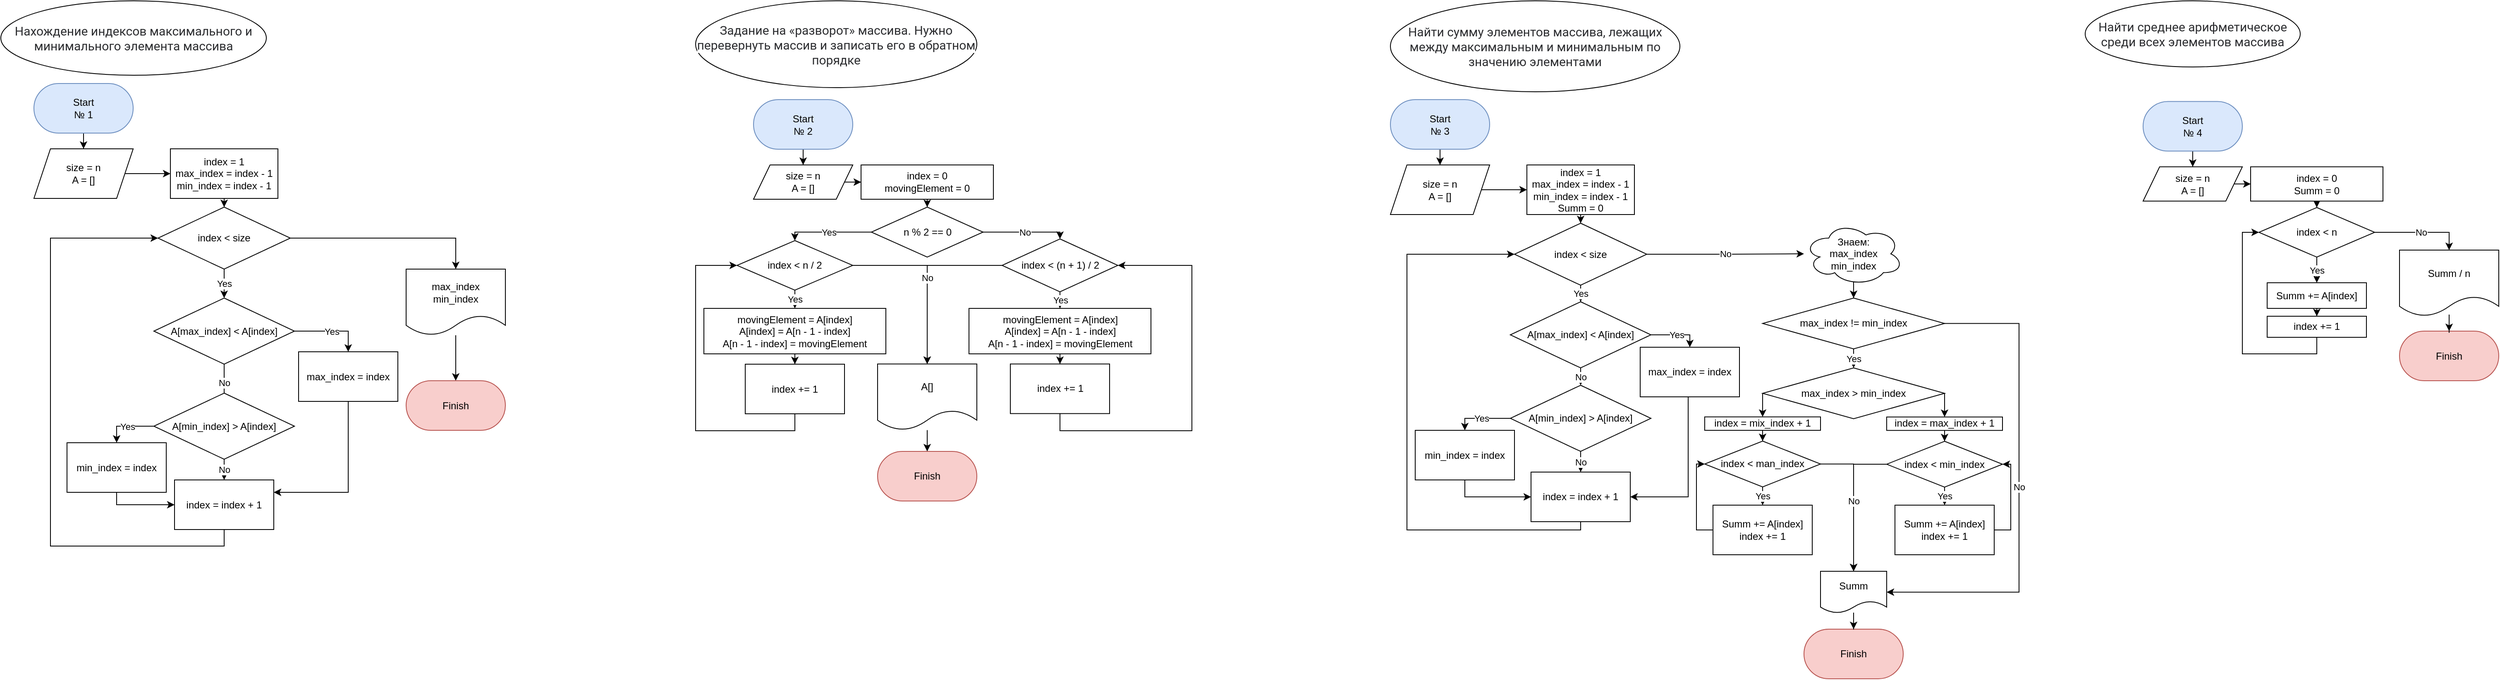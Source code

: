 <mxfile version="18.2.1" type="device"><diagram id="5S2h_KcD-fKY5Ur_YlPC" name="Page-1"><mxGraphModel dx="-376" dy="539" grid="1" gridSize="10" guides="1" tooltips="1" connect="1" arrows="1" fold="1" page="1" pageScale="1" pageWidth="827" pageHeight="1169" math="0" shadow="0"><root><mxCell id="0"/><mxCell id="1" parent="0"/><mxCell id="ZcRyYF71rrH_w9KCkCwg-43" value="&lt;span style=&quot;background-color: rgb(255, 255, 255); color: rgb(44, 45, 48); font-family: Roboto, &amp;quot;San Francisco&amp;quot;, &amp;quot;Helvetica Neue&amp;quot;, Helvetica, Arial; font-size: 15px; text-align: start;&quot;&gt;Нахождение индексов максимального и минимального элемента массива&lt;/span&gt;" style="ellipse;whiteSpace=wrap;html=1;" parent="1" vertex="1"><mxGeometry x="1680" y="40" width="321" height="90" as="geometry"/></mxCell><mxCell id="ZcRyYF71rrH_w9KCkCwg-98" value="" style="edgeStyle=orthogonalEdgeStyle;rounded=0;orthogonalLoop=1;jettySize=auto;html=1;" parent="1" source="ZcRyYF71rrH_w9KCkCwg-99" target="ZcRyYF71rrH_w9KCkCwg-101" edge="1"><mxGeometry relative="1" as="geometry"/></mxCell><mxCell id="ZcRyYF71rrH_w9KCkCwg-99" value="Start&lt;br&gt;№ 1" style="rounded=1;whiteSpace=wrap;html=1;arcSize=50;fillColor=#dae8fc;strokeColor=#6c8ebf;" parent="1" vertex="1"><mxGeometry x="1720" y="140" width="120" height="60" as="geometry"/></mxCell><mxCell id="ZcRyYF71rrH_w9KCkCwg-100" value="" style="edgeStyle=orthogonalEdgeStyle;rounded=0;orthogonalLoop=1;jettySize=auto;html=1;" parent="1" source="ZcRyYF71rrH_w9KCkCwg-101" target="ZcRyYF71rrH_w9KCkCwg-103" edge="1"><mxGeometry relative="1" as="geometry"/></mxCell><mxCell id="ZcRyYF71rrH_w9KCkCwg-101" value="size = n&lt;br&gt;A = []" style="shape=parallelogram;perimeter=parallelogramPerimeter;whiteSpace=wrap;html=1;fixedSize=1;" parent="1" vertex="1"><mxGeometry x="1720" y="219" width="120" height="60" as="geometry"/></mxCell><mxCell id="ZcRyYF71rrH_w9KCkCwg-127" style="edgeStyle=orthogonalEdgeStyle;rounded=0;orthogonalLoop=1;jettySize=auto;html=1;entryX=0.5;entryY=0;entryDx=0;entryDy=0;" parent="1" source="ZcRyYF71rrH_w9KCkCwg-103" target="ZcRyYF71rrH_w9KCkCwg-125" edge="1"><mxGeometry relative="1" as="geometry"/></mxCell><mxCell id="ZcRyYF71rrH_w9KCkCwg-103" value="index = 1&lt;br&gt;max_index = index - 1&lt;br&gt;min_index = index - 1" style="rounded=0;whiteSpace=wrap;html=1;" parent="1" vertex="1"><mxGeometry x="1885" y="219" width="130" height="60" as="geometry"/></mxCell><mxCell id="ZcRyYF71rrH_w9KCkCwg-132" value="Yes" style="edgeStyle=orthogonalEdgeStyle;rounded=0;orthogonalLoop=1;jettySize=auto;html=1;entryX=0.5;entryY=0;entryDx=0;entryDy=0;" parent="1" source="ZcRyYF71rrH_w9KCkCwg-125" target="ZcRyYF71rrH_w9KCkCwg-131" edge="1"><mxGeometry relative="1" as="geometry"/></mxCell><mxCell id="ZcRyYF71rrH_w9KCkCwg-159" style="edgeStyle=orthogonalEdgeStyle;rounded=0;orthogonalLoop=1;jettySize=auto;html=1;entryX=0.5;entryY=0;entryDx=0;entryDy=0;" parent="1" source="ZcRyYF71rrH_w9KCkCwg-125" target="ZcRyYF71rrH_w9KCkCwg-152" edge="1"><mxGeometry relative="1" as="geometry"/></mxCell><mxCell id="ZcRyYF71rrH_w9KCkCwg-125" value="index &amp;lt; size" style="rhombus;whiteSpace=wrap;html=1;" parent="1" vertex="1"><mxGeometry x="1870" y="289.5" width="160" height="75" as="geometry"/></mxCell><mxCell id="ZcRyYF71rrH_w9KCkCwg-134" value="No" style="edgeStyle=orthogonalEdgeStyle;rounded=0;orthogonalLoop=1;jettySize=auto;html=1;entryX=0.5;entryY=0;entryDx=0;entryDy=0;" parent="1" source="ZcRyYF71rrH_w9KCkCwg-131" target="ZcRyYF71rrH_w9KCkCwg-133" edge="1"><mxGeometry relative="1" as="geometry"><Array as="points"><mxPoint x="1950" y="519.5"/><mxPoint x="1950" y="519.5"/></Array></mxGeometry></mxCell><mxCell id="ZcRyYF71rrH_w9KCkCwg-136" value="Yes" style="edgeStyle=orthogonalEdgeStyle;rounded=0;orthogonalLoop=1;jettySize=auto;html=1;entryX=0.5;entryY=0;entryDx=0;entryDy=0;" parent="1" source="ZcRyYF71rrH_w9KCkCwg-131" target="ZcRyYF71rrH_w9KCkCwg-135" edge="1"><mxGeometry relative="1" as="geometry"/></mxCell><mxCell id="ZcRyYF71rrH_w9KCkCwg-131" value="A[max_index] &amp;lt; A[index]" style="rhombus;whiteSpace=wrap;html=1;" parent="1" vertex="1"><mxGeometry x="1865" y="399.5" width="170" height="80" as="geometry"/></mxCell><mxCell id="ZcRyYF71rrH_w9KCkCwg-142" value="Yes" style="edgeStyle=orthogonalEdgeStyle;rounded=0;orthogonalLoop=1;jettySize=auto;html=1;entryX=0.5;entryY=0;entryDx=0;entryDy=0;" parent="1" source="ZcRyYF71rrH_w9KCkCwg-133" target="ZcRyYF71rrH_w9KCkCwg-140" edge="1"><mxGeometry relative="1" as="geometry"><Array as="points"><mxPoint x="1820" y="554.5"/></Array></mxGeometry></mxCell><mxCell id="ZcRyYF71rrH_w9KCkCwg-147" value="No" style="edgeStyle=orthogonalEdgeStyle;rounded=0;orthogonalLoop=1;jettySize=auto;html=1;entryX=0.5;entryY=0;entryDx=0;entryDy=0;" parent="1" source="ZcRyYF71rrH_w9KCkCwg-133" target="ZcRyYF71rrH_w9KCkCwg-144" edge="1"><mxGeometry relative="1" as="geometry"/></mxCell><mxCell id="ZcRyYF71rrH_w9KCkCwg-133" value="A[min_index] &amp;gt; A[index]" style="rhombus;whiteSpace=wrap;html=1;" parent="1" vertex="1"><mxGeometry x="1865" y="514.5" width="170" height="80" as="geometry"/></mxCell><mxCell id="ZcRyYF71rrH_w9KCkCwg-157" style="edgeStyle=orthogonalEdgeStyle;rounded=0;orthogonalLoop=1;jettySize=auto;html=1;entryX=1;entryY=0.25;entryDx=0;entryDy=0;" parent="1" source="ZcRyYF71rrH_w9KCkCwg-135" target="ZcRyYF71rrH_w9KCkCwg-144" edge="1"><mxGeometry relative="1" as="geometry"><Array as="points"><mxPoint x="2100" y="634.5"/></Array></mxGeometry></mxCell><mxCell id="ZcRyYF71rrH_w9KCkCwg-135" value="max_index = index" style="rounded=0;whiteSpace=wrap;html=1;" parent="1" vertex="1"><mxGeometry x="2040" y="464.5" width="120" height="60" as="geometry"/></mxCell><mxCell id="ZcRyYF71rrH_w9KCkCwg-149" style="edgeStyle=orthogonalEdgeStyle;rounded=0;orthogonalLoop=1;jettySize=auto;html=1;entryX=0;entryY=0.5;entryDx=0;entryDy=0;exitX=0.5;exitY=1;exitDx=0;exitDy=0;" parent="1" source="ZcRyYF71rrH_w9KCkCwg-140" target="ZcRyYF71rrH_w9KCkCwg-144" edge="1"><mxGeometry relative="1" as="geometry"><Array as="points"><mxPoint x="1820" y="649.5"/></Array></mxGeometry></mxCell><mxCell id="ZcRyYF71rrH_w9KCkCwg-140" value="min_index = index" style="rounded=0;whiteSpace=wrap;html=1;" parent="1" vertex="1"><mxGeometry x="1760" y="574.5" width="120" height="60" as="geometry"/></mxCell><mxCell id="ZcRyYF71rrH_w9KCkCwg-151" style="edgeStyle=orthogonalEdgeStyle;rounded=0;orthogonalLoop=1;jettySize=auto;html=1;entryX=0;entryY=0.5;entryDx=0;entryDy=0;" parent="1" source="ZcRyYF71rrH_w9KCkCwg-144" target="ZcRyYF71rrH_w9KCkCwg-125" edge="1"><mxGeometry relative="1" as="geometry"><Array as="points"><mxPoint x="1950" y="699.5"/><mxPoint x="1740" y="699.5"/><mxPoint x="1740" y="327.5"/></Array></mxGeometry></mxCell><mxCell id="ZcRyYF71rrH_w9KCkCwg-144" value="index = index + 1" style="rounded=0;whiteSpace=wrap;html=1;" parent="1" vertex="1"><mxGeometry x="1890" y="619.5" width="120" height="60" as="geometry"/></mxCell><mxCell id="ZcRyYF71rrH_w9KCkCwg-155" value="" style="edgeStyle=orthogonalEdgeStyle;rounded=0;orthogonalLoop=1;jettySize=auto;html=1;" parent="1" source="ZcRyYF71rrH_w9KCkCwg-152" target="ZcRyYF71rrH_w9KCkCwg-154" edge="1"><mxGeometry relative="1" as="geometry"/></mxCell><mxCell id="ZcRyYF71rrH_w9KCkCwg-152" value="max_index&lt;br&gt;min_index" style="shape=document;whiteSpace=wrap;html=1;boundedLbl=1;" parent="1" vertex="1"><mxGeometry x="2170" y="364.5" width="120" height="80" as="geometry"/></mxCell><mxCell id="ZcRyYF71rrH_w9KCkCwg-154" value="Finish" style="rounded=1;whiteSpace=wrap;html=1;arcSize=50;fillColor=#f8cecc;strokeColor=#b85450;" parent="1" vertex="1"><mxGeometry x="2170" y="499.5" width="120" height="60" as="geometry"/></mxCell><mxCell id="6gFZR75i1MfdknTLa3Xw-1" value="&lt;div style=&quot;&quot;&gt;&lt;span style=&quot;color: rgb(44, 45, 48); font-family: Roboto, &amp;quot;San Francisco&amp;quot;, &amp;quot;Helvetica Neue&amp;quot;, Helvetica, Arial; font-size: 15px; background-color: rgb(255, 255, 255);&quot;&gt;Задание на «разворот» массива. Нужно перевернуть массив и записать его в обратном порядке&lt;/span&gt;&lt;font face=&quot;Roboto, San Francisco, Helvetica Neue, Helvetica, Arial&quot; color=&quot;#2c2d30&quot;&gt;&lt;span style=&quot;font-size: 15px;&quot;&gt;&lt;br&gt;&lt;/span&gt;&lt;/font&gt;&lt;/div&gt;" style="ellipse;whiteSpace=wrap;html=1;align=center;" vertex="1" parent="1"><mxGeometry x="2520" y="40" width="340" height="105" as="geometry"/></mxCell><mxCell id="6gFZR75i1MfdknTLa3Xw-2" value="" style="edgeStyle=orthogonalEdgeStyle;rounded=0;orthogonalLoop=1;jettySize=auto;html=1;" edge="1" parent="1" source="6gFZR75i1MfdknTLa3Xw-3" target="6gFZR75i1MfdknTLa3Xw-5"><mxGeometry relative="1" as="geometry"/></mxCell><mxCell id="6gFZR75i1MfdknTLa3Xw-3" value="Start&lt;br&gt;№ 2" style="rounded=1;whiteSpace=wrap;html=1;arcSize=50;fillColor=#dae8fc;strokeColor=#6c8ebf;" vertex="1" parent="1"><mxGeometry x="2590" y="159.5" width="120" height="60" as="geometry"/></mxCell><mxCell id="6gFZR75i1MfdknTLa3Xw-4" value="" style="edgeStyle=orthogonalEdgeStyle;rounded=0;orthogonalLoop=1;jettySize=auto;html=1;" edge="1" parent="1" source="6gFZR75i1MfdknTLa3Xw-5" target="6gFZR75i1MfdknTLa3Xw-7"><mxGeometry relative="1" as="geometry"/></mxCell><mxCell id="6gFZR75i1MfdknTLa3Xw-5" value="size = n&lt;br&gt;A = []" style="shape=parallelogram;perimeter=parallelogramPerimeter;whiteSpace=wrap;html=1;fixedSize=1;" vertex="1" parent="1"><mxGeometry x="2590" y="238.5" width="120" height="41.5" as="geometry"/></mxCell><mxCell id="6gFZR75i1MfdknTLa3Xw-27" value="" style="edgeStyle=orthogonalEdgeStyle;rounded=0;orthogonalLoop=1;jettySize=auto;html=1;" edge="1" parent="1" source="6gFZR75i1MfdknTLa3Xw-7" target="6gFZR75i1MfdknTLa3Xw-26"><mxGeometry relative="1" as="geometry"/></mxCell><mxCell id="6gFZR75i1MfdknTLa3Xw-7" value="index = 0&lt;br&gt;&lt;span style=&quot;text-align: left;&quot;&gt;movingElement&lt;/span&gt;&amp;nbsp;= 0" style="rounded=0;whiteSpace=wrap;html=1;" vertex="1" parent="1"><mxGeometry x="2720" y="238.5" width="160" height="41.5" as="geometry"/></mxCell><mxCell id="6gFZR75i1MfdknTLa3Xw-25" value="Finish" style="rounded=1;whiteSpace=wrap;html=1;arcSize=50;fillColor=#f8cecc;strokeColor=#b85450;" vertex="1" parent="1"><mxGeometry x="2740" y="585" width="120" height="60" as="geometry"/></mxCell><mxCell id="6gFZR75i1MfdknTLa3Xw-29" value="Yes" style="edgeStyle=orthogonalEdgeStyle;rounded=0;orthogonalLoop=1;jettySize=auto;html=1;entryX=0.5;entryY=0;entryDx=0;entryDy=0;" edge="1" parent="1" source="6gFZR75i1MfdknTLa3Xw-26" target="6gFZR75i1MfdknTLa3Xw-28"><mxGeometry relative="1" as="geometry"><Array as="points"><mxPoint x="2640" y="320"/></Array></mxGeometry></mxCell><mxCell id="6gFZR75i1MfdknTLa3Xw-43" value="No" style="edgeStyle=orthogonalEdgeStyle;rounded=0;orthogonalLoop=1;jettySize=auto;html=1;entryX=0.5;entryY=0;entryDx=0;entryDy=0;" edge="1" parent="1" source="6gFZR75i1MfdknTLa3Xw-26" target="6gFZR75i1MfdknTLa3Xw-37"><mxGeometry relative="1" as="geometry"><Array as="points"><mxPoint x="2960" y="320"/></Array></mxGeometry></mxCell><mxCell id="6gFZR75i1MfdknTLa3Xw-26" value="n % 2 == 0" style="rhombus;whiteSpace=wrap;html=1;" vertex="1" parent="1"><mxGeometry x="2732.5" y="289.5" width="135" height="60.5" as="geometry"/></mxCell><mxCell id="6gFZR75i1MfdknTLa3Xw-32" value="Yes" style="edgeStyle=orthogonalEdgeStyle;rounded=0;orthogonalLoop=1;jettySize=auto;html=1;" edge="1" parent="1" source="6gFZR75i1MfdknTLa3Xw-28" target="6gFZR75i1MfdknTLa3Xw-30"><mxGeometry relative="1" as="geometry"/></mxCell><mxCell id="6gFZR75i1MfdknTLa3Xw-47" value="No" style="edgeStyle=orthogonalEdgeStyle;rounded=0;orthogonalLoop=1;jettySize=auto;html=1;entryX=0.5;entryY=0;entryDx=0;entryDy=0;" edge="1" parent="1" source="6gFZR75i1MfdknTLa3Xw-28" target="6gFZR75i1MfdknTLa3Xw-46"><mxGeometry relative="1" as="geometry"/></mxCell><mxCell id="6gFZR75i1MfdknTLa3Xw-28" value="index &amp;lt; n / 2" style="rhombus;whiteSpace=wrap;html=1;" vertex="1" parent="1"><mxGeometry x="2570" y="330" width="140" height="60" as="geometry"/></mxCell><mxCell id="6gFZR75i1MfdknTLa3Xw-34" value="" style="edgeStyle=orthogonalEdgeStyle;rounded=0;orthogonalLoop=1;jettySize=auto;html=1;" edge="1" parent="1" source="6gFZR75i1MfdknTLa3Xw-30" target="6gFZR75i1MfdknTLa3Xw-33"><mxGeometry relative="1" as="geometry"/></mxCell><mxCell id="6gFZR75i1MfdknTLa3Xw-30" value="&lt;span style=&quot;text-align: left;&quot;&gt;movingElement&amp;nbsp;&lt;/span&gt;= A[index]&lt;br&gt;A[index] = A[n - 1 - index]&lt;br&gt;A[n - 1 - index] =&amp;nbsp;&lt;span style=&quot;text-align: left;&quot;&gt;movingElement&lt;/span&gt;" style="rounded=0;whiteSpace=wrap;html=1;" vertex="1" parent="1"><mxGeometry x="2530" y="412" width="220" height="55" as="geometry"/></mxCell><mxCell id="6gFZR75i1MfdknTLa3Xw-35" style="edgeStyle=orthogonalEdgeStyle;rounded=0;orthogonalLoop=1;jettySize=auto;html=1;entryX=0;entryY=0.5;entryDx=0;entryDy=0;" edge="1" parent="1" source="6gFZR75i1MfdknTLa3Xw-33" target="6gFZR75i1MfdknTLa3Xw-28"><mxGeometry relative="1" as="geometry"><Array as="points"><mxPoint x="2640" y="560"/><mxPoint x="2520" y="560"/><mxPoint x="2520" y="360"/></Array></mxGeometry></mxCell><mxCell id="6gFZR75i1MfdknTLa3Xw-33" value="index += 1" style="rounded=0;whiteSpace=wrap;html=1;" vertex="1" parent="1"><mxGeometry x="2580" y="479.5" width="120" height="60" as="geometry"/></mxCell><mxCell id="6gFZR75i1MfdknTLa3Xw-48" value="No" style="edgeStyle=orthogonalEdgeStyle;rounded=0;orthogonalLoop=1;jettySize=auto;html=1;entryX=0.5;entryY=0;entryDx=0;entryDy=0;" edge="1" parent="1" source="6gFZR75i1MfdknTLa3Xw-37" target="6gFZR75i1MfdknTLa3Xw-46"><mxGeometry relative="1" as="geometry"/></mxCell><mxCell id="6gFZR75i1MfdknTLa3Xw-50" value="Yes" style="edgeStyle=orthogonalEdgeStyle;rounded=0;orthogonalLoop=1;jettySize=auto;html=1;" edge="1" parent="1" source="6gFZR75i1MfdknTLa3Xw-37" target="6gFZR75i1MfdknTLa3Xw-39"><mxGeometry relative="1" as="geometry"/></mxCell><mxCell id="6gFZR75i1MfdknTLa3Xw-37" value="index &amp;lt; (n + 1) / 2" style="rhombus;whiteSpace=wrap;html=1;" vertex="1" parent="1"><mxGeometry x="2890.5" y="328" width="140" height="64" as="geometry"/></mxCell><mxCell id="6gFZR75i1MfdknTLa3Xw-38" value="" style="edgeStyle=orthogonalEdgeStyle;rounded=0;orthogonalLoop=1;jettySize=auto;html=1;" edge="1" parent="1" source="6gFZR75i1MfdknTLa3Xw-39" target="6gFZR75i1MfdknTLa3Xw-41"><mxGeometry relative="1" as="geometry"/></mxCell><mxCell id="6gFZR75i1MfdknTLa3Xw-39" value="&lt;span style=&quot;text-align: left;&quot;&gt;movingElement&lt;/span&gt;&amp;nbsp;= A[index]&lt;br&gt;A[index] = A[n - 1 - index]&lt;br&gt;A[n - 1 - index] =&amp;nbsp;&lt;span style=&quot;text-align: left;&quot;&gt;movingElement&lt;/span&gt;" style="rounded=0;whiteSpace=wrap;html=1;" vertex="1" parent="1"><mxGeometry x="2850.5" y="412" width="220" height="55" as="geometry"/></mxCell><mxCell id="6gFZR75i1MfdknTLa3Xw-51" style="edgeStyle=orthogonalEdgeStyle;rounded=0;orthogonalLoop=1;jettySize=auto;html=1;entryX=1;entryY=0.5;entryDx=0;entryDy=0;" edge="1" parent="1" source="6gFZR75i1MfdknTLa3Xw-41" target="6gFZR75i1MfdknTLa3Xw-37"><mxGeometry relative="1" as="geometry"><Array as="points"><mxPoint x="2961" y="560"/><mxPoint x="3120" y="560"/><mxPoint x="3120" y="360"/></Array></mxGeometry></mxCell><mxCell id="6gFZR75i1MfdknTLa3Xw-41" value="index += 1" style="rounded=0;whiteSpace=wrap;html=1;" vertex="1" parent="1"><mxGeometry x="2900.5" y="479.25" width="120" height="60" as="geometry"/></mxCell><mxCell id="6gFZR75i1MfdknTLa3Xw-54" value="" style="edgeStyle=orthogonalEdgeStyle;rounded=0;orthogonalLoop=1;jettySize=auto;html=1;" edge="1" parent="1" source="6gFZR75i1MfdknTLa3Xw-46" target="6gFZR75i1MfdknTLa3Xw-25"><mxGeometry relative="1" as="geometry"/></mxCell><mxCell id="6gFZR75i1MfdknTLa3Xw-46" value="A[]" style="shape=document;whiteSpace=wrap;html=1;boundedLbl=1;" vertex="1" parent="1"><mxGeometry x="2740" y="479.25" width="120" height="80" as="geometry"/></mxCell><mxCell id="6gFZR75i1MfdknTLa3Xw-56" value="&lt;div style=&quot;&quot;&gt;&lt;span style=&quot;color: rgb(44, 45, 48); font-family: Roboto, &amp;quot;San Francisco&amp;quot;, &amp;quot;Helvetica Neue&amp;quot;, Helvetica, Arial; font-size: 15px; text-align: left; background-color: rgb(255, 255, 255);&quot;&gt;Найти сумму элементов массива, лежащих между максимальным и минимальным по значению элементами&lt;/span&gt;&lt;font face=&quot;Roboto, San Francisco, Helvetica Neue, Helvetica, Arial&quot; color=&quot;#2c2d30&quot;&gt;&lt;span style=&quot;font-size: 15px;&quot;&gt;&lt;br&gt;&lt;/span&gt;&lt;/font&gt;&lt;/div&gt;" style="ellipse;whiteSpace=wrap;html=1;align=center;" vertex="1" parent="1"><mxGeometry x="3360" y="40" width="350" height="110" as="geometry"/></mxCell><mxCell id="6gFZR75i1MfdknTLa3Xw-57" value="" style="edgeStyle=orthogonalEdgeStyle;rounded=0;orthogonalLoop=1;jettySize=auto;html=1;" edge="1" parent="1" source="6gFZR75i1MfdknTLa3Xw-58" target="6gFZR75i1MfdknTLa3Xw-60"><mxGeometry relative="1" as="geometry"/></mxCell><mxCell id="6gFZR75i1MfdknTLa3Xw-58" value="Start&lt;br&gt;№ 3" style="rounded=1;whiteSpace=wrap;html=1;arcSize=50;fillColor=#dae8fc;strokeColor=#6c8ebf;" vertex="1" parent="1"><mxGeometry x="3360" y="159.5" width="120" height="60" as="geometry"/></mxCell><mxCell id="6gFZR75i1MfdknTLa3Xw-59" value="" style="edgeStyle=orthogonalEdgeStyle;rounded=0;orthogonalLoop=1;jettySize=auto;html=1;" edge="1" parent="1" source="6gFZR75i1MfdknTLa3Xw-60" target="6gFZR75i1MfdknTLa3Xw-62"><mxGeometry relative="1" as="geometry"/></mxCell><mxCell id="6gFZR75i1MfdknTLa3Xw-60" value="size = n&lt;br&gt;A = []" style="shape=parallelogram;perimeter=parallelogramPerimeter;whiteSpace=wrap;html=1;fixedSize=1;" vertex="1" parent="1"><mxGeometry x="3360" y="238.5" width="120" height="60" as="geometry"/></mxCell><mxCell id="6gFZR75i1MfdknTLa3Xw-61" style="edgeStyle=orthogonalEdgeStyle;rounded=0;orthogonalLoop=1;jettySize=auto;html=1;entryX=0.5;entryY=0;entryDx=0;entryDy=0;" edge="1" parent="1" source="6gFZR75i1MfdknTLa3Xw-62" target="6gFZR75i1MfdknTLa3Xw-65"><mxGeometry relative="1" as="geometry"/></mxCell><mxCell id="6gFZR75i1MfdknTLa3Xw-62" value="index = 1&lt;br&gt;max_index = index - 1&lt;br&gt;min_index = index - 1&lt;br&gt;Summ = 0" style="rounded=0;whiteSpace=wrap;html=1;" vertex="1" parent="1"><mxGeometry x="3525" y="238.5" width="130" height="60" as="geometry"/></mxCell><mxCell id="6gFZR75i1MfdknTLa3Xw-63" value="Yes" style="edgeStyle=orthogonalEdgeStyle;rounded=0;orthogonalLoop=1;jettySize=auto;html=1;entryX=0.5;entryY=0;entryDx=0;entryDy=0;" edge="1" parent="1" source="6gFZR75i1MfdknTLa3Xw-65" target="6gFZR75i1MfdknTLa3Xw-68"><mxGeometry relative="1" as="geometry"/></mxCell><mxCell id="6gFZR75i1MfdknTLa3Xw-100" value="No" style="edgeStyle=orthogonalEdgeStyle;rounded=0;orthogonalLoop=1;jettySize=auto;html=1;" edge="1" parent="1" source="6gFZR75i1MfdknTLa3Xw-65" target="6gFZR75i1MfdknTLa3Xw-85"><mxGeometry relative="1" as="geometry"/></mxCell><mxCell id="6gFZR75i1MfdknTLa3Xw-65" value="index &amp;lt; size" style="rhombus;whiteSpace=wrap;html=1;" vertex="1" parent="1"><mxGeometry x="3510" y="309" width="160" height="75" as="geometry"/></mxCell><mxCell id="6gFZR75i1MfdknTLa3Xw-67" value="Yes" style="edgeStyle=orthogonalEdgeStyle;rounded=0;orthogonalLoop=1;jettySize=auto;html=1;entryX=0.5;entryY=0;entryDx=0;entryDy=0;" edge="1" parent="1" source="6gFZR75i1MfdknTLa3Xw-68" target="6gFZR75i1MfdknTLa3Xw-73"><mxGeometry relative="1" as="geometry"><Array as="points"><mxPoint x="3722" y="444"/></Array></mxGeometry></mxCell><mxCell id="6gFZR75i1MfdknTLa3Xw-81" value="No" style="edgeStyle=orthogonalEdgeStyle;rounded=0;orthogonalLoop=1;jettySize=auto;html=1;" edge="1" parent="1" source="6gFZR75i1MfdknTLa3Xw-68" target="6gFZR75i1MfdknTLa3Xw-71"><mxGeometry relative="1" as="geometry"/></mxCell><mxCell id="6gFZR75i1MfdknTLa3Xw-68" value="A[max_index] &amp;lt; A[index]" style="rhombus;whiteSpace=wrap;html=1;" vertex="1" parent="1"><mxGeometry x="3505" y="404" width="170" height="80" as="geometry"/></mxCell><mxCell id="6gFZR75i1MfdknTLa3Xw-70" value="No" style="edgeStyle=orthogonalEdgeStyle;rounded=0;orthogonalLoop=1;jettySize=auto;html=1;entryX=0.5;entryY=0;entryDx=0;entryDy=0;" edge="1" parent="1" source="6gFZR75i1MfdknTLa3Xw-71" target="6gFZR75i1MfdknTLa3Xw-77"><mxGeometry relative="1" as="geometry"/></mxCell><mxCell id="6gFZR75i1MfdknTLa3Xw-82" value="Yes" style="edgeStyle=orthogonalEdgeStyle;rounded=0;orthogonalLoop=1;jettySize=auto;html=1;entryX=0.5;entryY=0;entryDx=0;entryDy=0;" edge="1" parent="1" source="6gFZR75i1MfdknTLa3Xw-71" target="6gFZR75i1MfdknTLa3Xw-75"><mxGeometry relative="1" as="geometry"><Array as="points"><mxPoint x="3450" y="545"/></Array></mxGeometry></mxCell><mxCell id="6gFZR75i1MfdknTLa3Xw-71" value="A[min_index] &amp;gt; A[index]" style="rhombus;whiteSpace=wrap;html=1;" vertex="1" parent="1"><mxGeometry x="3505" y="505" width="170" height="80" as="geometry"/></mxCell><mxCell id="6gFZR75i1MfdknTLa3Xw-83" style="edgeStyle=orthogonalEdgeStyle;rounded=0;orthogonalLoop=1;jettySize=auto;html=1;entryX=1;entryY=0.5;entryDx=0;entryDy=0;" edge="1" parent="1" source="6gFZR75i1MfdknTLa3Xw-73" target="6gFZR75i1MfdknTLa3Xw-77"><mxGeometry relative="1" as="geometry"><Array as="points"><mxPoint x="3720" y="640"/></Array></mxGeometry></mxCell><mxCell id="6gFZR75i1MfdknTLa3Xw-73" value="max_index = index" style="rounded=0;whiteSpace=wrap;html=1;" vertex="1" parent="1"><mxGeometry x="3662" y="459" width="120" height="60" as="geometry"/></mxCell><mxCell id="6gFZR75i1MfdknTLa3Xw-74" style="edgeStyle=orthogonalEdgeStyle;rounded=0;orthogonalLoop=1;jettySize=auto;html=1;entryX=0;entryY=0.5;entryDx=0;entryDy=0;exitX=0.5;exitY=1;exitDx=0;exitDy=0;" edge="1" parent="1" source="6gFZR75i1MfdknTLa3Xw-75" target="6gFZR75i1MfdknTLa3Xw-77"><mxGeometry relative="1" as="geometry"><Array as="points"><mxPoint x="3450" y="640"/></Array></mxGeometry></mxCell><mxCell id="6gFZR75i1MfdknTLa3Xw-75" value="min_index = index" style="rounded=0;whiteSpace=wrap;html=1;" vertex="1" parent="1"><mxGeometry x="3390" y="559.5" width="120" height="60" as="geometry"/></mxCell><mxCell id="6gFZR75i1MfdknTLa3Xw-76" style="edgeStyle=orthogonalEdgeStyle;rounded=0;orthogonalLoop=1;jettySize=auto;html=1;entryX=0;entryY=0.5;entryDx=0;entryDy=0;" edge="1" parent="1" source="6gFZR75i1MfdknTLa3Xw-77" target="6gFZR75i1MfdknTLa3Xw-65"><mxGeometry relative="1" as="geometry"><Array as="points"><mxPoint x="3590" y="680"/><mxPoint x="3380" y="680"/><mxPoint x="3380" y="347"/></Array></mxGeometry></mxCell><mxCell id="6gFZR75i1MfdknTLa3Xw-77" value="index = index + 1" style="rounded=0;whiteSpace=wrap;html=1;" vertex="1" parent="1"><mxGeometry x="3530" y="610" width="120" height="60" as="geometry"/></mxCell><mxCell id="6gFZR75i1MfdknTLa3Xw-80" value="Finish" style="rounded=1;whiteSpace=wrap;html=1;arcSize=50;fillColor=#f8cecc;strokeColor=#b85450;" vertex="1" parent="1"><mxGeometry x="3860" y="800" width="120" height="60" as="geometry"/></mxCell><mxCell id="6gFZR75i1MfdknTLa3Xw-99" value="" style="edgeStyle=orthogonalEdgeStyle;rounded=0;orthogonalLoop=1;jettySize=auto;html=1;" edge="1" parent="1" source="6gFZR75i1MfdknTLa3Xw-85" target="6gFZR75i1MfdknTLa3Xw-90"><mxGeometry relative="1" as="geometry"/></mxCell><mxCell id="6gFZR75i1MfdknTLa3Xw-85" value="&lt;span style=&quot;&quot;&gt;Знаем:&lt;br&gt;max_index&lt;/span&gt;&lt;br style=&quot;&quot;&gt;&lt;span style=&quot;&quot;&gt;min_index&lt;/span&gt;" style="ellipse;shape=cloud;whiteSpace=wrap;html=1;" vertex="1" parent="1"><mxGeometry x="3860" y="308" width="120" height="76" as="geometry"/></mxCell><mxCell id="6gFZR75i1MfdknTLa3Xw-107" value="Yes" style="edgeStyle=orthogonalEdgeStyle;rounded=0;orthogonalLoop=1;jettySize=auto;html=1;" edge="1" parent="1" source="6gFZR75i1MfdknTLa3Xw-90" target="6gFZR75i1MfdknTLa3Xw-106"><mxGeometry relative="1" as="geometry"/></mxCell><mxCell id="6gFZR75i1MfdknTLa3Xw-130" value="No" style="edgeStyle=orthogonalEdgeStyle;rounded=0;orthogonalLoop=1;jettySize=auto;html=1;entryX=1;entryY=0.5;entryDx=0;entryDy=0;" edge="1" parent="1" source="6gFZR75i1MfdknTLa3Xw-90" target="6gFZR75i1MfdknTLa3Xw-125"><mxGeometry relative="1" as="geometry"><Array as="points"><mxPoint x="4120" y="430"/><mxPoint x="4120" y="755"/></Array></mxGeometry></mxCell><mxCell id="6gFZR75i1MfdknTLa3Xw-90" value="&lt;span style=&quot;&quot;&gt;max_index !=&amp;nbsp;&lt;/span&gt;&lt;span style=&quot;&quot;&gt;min_index&lt;/span&gt;" style="rhombus;whiteSpace=wrap;html=1;" vertex="1" parent="1"><mxGeometry x="3810" y="399.5" width="220" height="61.5" as="geometry"/></mxCell><mxCell id="6gFZR75i1MfdknTLa3Xw-116" style="edgeStyle=orthogonalEdgeStyle;rounded=0;orthogonalLoop=1;jettySize=auto;html=1;entryX=0.5;entryY=0;entryDx=0;entryDy=0;" edge="1" parent="1" source="6gFZR75i1MfdknTLa3Xw-106" target="6gFZR75i1MfdknTLa3Xw-115"><mxGeometry relative="1" as="geometry"><Array as="points"><mxPoint x="3810" y="530"/><mxPoint x="3810" y="530"/></Array></mxGeometry></mxCell><mxCell id="6gFZR75i1MfdknTLa3Xw-121" style="edgeStyle=orthogonalEdgeStyle;rounded=0;orthogonalLoop=1;jettySize=auto;html=1;entryX=0.5;entryY=0;entryDx=0;entryDy=0;" edge="1" parent="1" source="6gFZR75i1MfdknTLa3Xw-106" target="6gFZR75i1MfdknTLa3Xw-108"><mxGeometry relative="1" as="geometry"><Array as="points"><mxPoint x="3980" y="530"/><mxPoint x="3980" y="530"/></Array></mxGeometry></mxCell><mxCell id="6gFZR75i1MfdknTLa3Xw-106" value="&lt;span style=&quot;&quot;&gt;max_index &amp;gt;&amp;nbsp;&lt;/span&gt;&lt;span style=&quot;&quot;&gt;min_index&lt;/span&gt;" style="rhombus;whiteSpace=wrap;html=1;" vertex="1" parent="1"><mxGeometry x="3810" y="484" width="220" height="61.5" as="geometry"/></mxCell><mxCell id="6gFZR75i1MfdknTLa3Xw-111" value="" style="edgeStyle=orthogonalEdgeStyle;rounded=0;orthogonalLoop=1;jettySize=auto;html=1;" edge="1" parent="1" source="6gFZR75i1MfdknTLa3Xw-108" target="6gFZR75i1MfdknTLa3Xw-110"><mxGeometry relative="1" as="geometry"/></mxCell><mxCell id="6gFZR75i1MfdknTLa3Xw-108" value="index = max_index + 1" style="rounded=0;whiteSpace=wrap;html=1;" vertex="1" parent="1"><mxGeometry x="3960" y="543.37" width="140" height="16.25" as="geometry"/></mxCell><mxCell id="6gFZR75i1MfdknTLa3Xw-113" value="Yes" style="edgeStyle=orthogonalEdgeStyle;rounded=0;orthogonalLoop=1;jettySize=auto;html=1;" edge="1" parent="1" source="6gFZR75i1MfdknTLa3Xw-110" target="6gFZR75i1MfdknTLa3Xw-112"><mxGeometry relative="1" as="geometry"/></mxCell><mxCell id="6gFZR75i1MfdknTLa3Xw-127" value="No" style="edgeStyle=orthogonalEdgeStyle;rounded=0;orthogonalLoop=1;jettySize=auto;html=1;entryX=0.5;entryY=0;entryDx=0;entryDy=0;" edge="1" parent="1" source="6gFZR75i1MfdknTLa3Xw-110" target="6gFZR75i1MfdknTLa3Xw-125"><mxGeometry relative="1" as="geometry"><Array as="points"><mxPoint x="3920" y="601"/></Array></mxGeometry></mxCell><mxCell id="6gFZR75i1MfdknTLa3Xw-110" value="index &amp;lt; min_index" style="rhombus;whiteSpace=wrap;html=1;" vertex="1" parent="1"><mxGeometry x="3960" y="572.75" width="140" height="55.5" as="geometry"/></mxCell><mxCell id="6gFZR75i1MfdknTLa3Xw-114" style="edgeStyle=orthogonalEdgeStyle;rounded=0;orthogonalLoop=1;jettySize=auto;html=1;entryX=1;entryY=0.5;entryDx=0;entryDy=0;" edge="1" parent="1" source="6gFZR75i1MfdknTLa3Xw-112" target="6gFZR75i1MfdknTLa3Xw-110"><mxGeometry relative="1" as="geometry"><Array as="points"><mxPoint x="4110" y="680"/><mxPoint x="4110" y="601"/></Array></mxGeometry></mxCell><mxCell id="6gFZR75i1MfdknTLa3Xw-112" value="Summ += A[index]&lt;br&gt;index += 1" style="rounded=0;whiteSpace=wrap;html=1;" vertex="1" parent="1"><mxGeometry x="3970" y="650" width="120" height="60" as="geometry"/></mxCell><mxCell id="6gFZR75i1MfdknTLa3Xw-118" value="" style="edgeStyle=orthogonalEdgeStyle;rounded=0;orthogonalLoop=1;jettySize=auto;html=1;" edge="1" parent="1" source="6gFZR75i1MfdknTLa3Xw-115" target="6gFZR75i1MfdknTLa3Xw-117"><mxGeometry relative="1" as="geometry"/></mxCell><mxCell id="6gFZR75i1MfdknTLa3Xw-115" value="index = mix_index + 1" style="rounded=0;whiteSpace=wrap;html=1;" vertex="1" parent="1"><mxGeometry x="3740" y="543.25" width="140" height="16.25" as="geometry"/></mxCell><mxCell id="6gFZR75i1MfdknTLa3Xw-122" value="Yes" style="edgeStyle=orthogonalEdgeStyle;rounded=0;orthogonalLoop=1;jettySize=auto;html=1;" edge="1" parent="1" source="6gFZR75i1MfdknTLa3Xw-117" target="6gFZR75i1MfdknTLa3Xw-119"><mxGeometry relative="1" as="geometry"/></mxCell><mxCell id="6gFZR75i1MfdknTLa3Xw-126" value="No" style="edgeStyle=orthogonalEdgeStyle;rounded=0;orthogonalLoop=1;jettySize=auto;html=1;entryX=0.5;entryY=0;entryDx=0;entryDy=0;" edge="1" parent="1" source="6gFZR75i1MfdknTLa3Xw-117" target="6gFZR75i1MfdknTLa3Xw-125"><mxGeometry relative="1" as="geometry"><Array as="points"><mxPoint x="3920" y="600"/></Array></mxGeometry></mxCell><mxCell id="6gFZR75i1MfdknTLa3Xw-117" value="index &amp;lt; man_index" style="rhombus;whiteSpace=wrap;html=1;" vertex="1" parent="1"><mxGeometry x="3740" y="572.5" width="140" height="55.5" as="geometry"/></mxCell><mxCell id="6gFZR75i1MfdknTLa3Xw-123" style="edgeStyle=orthogonalEdgeStyle;rounded=0;orthogonalLoop=1;jettySize=auto;html=1;entryX=0;entryY=0.5;entryDx=0;entryDy=0;" edge="1" parent="1" source="6gFZR75i1MfdknTLa3Xw-119" target="6gFZR75i1MfdknTLa3Xw-117"><mxGeometry relative="1" as="geometry"><Array as="points"><mxPoint x="3730" y="680"/><mxPoint x="3730" y="600"/></Array></mxGeometry></mxCell><mxCell id="6gFZR75i1MfdknTLa3Xw-119" value="Summ += A[index]&lt;br&gt;index += 1" style="rounded=0;whiteSpace=wrap;html=1;" vertex="1" parent="1"><mxGeometry x="3750" y="650" width="120" height="60" as="geometry"/></mxCell><mxCell id="6gFZR75i1MfdknTLa3Xw-128" value="" style="edgeStyle=orthogonalEdgeStyle;rounded=0;orthogonalLoop=1;jettySize=auto;html=1;" edge="1" parent="1" source="6gFZR75i1MfdknTLa3Xw-125" target="6gFZR75i1MfdknTLa3Xw-80"><mxGeometry relative="1" as="geometry"/></mxCell><mxCell id="6gFZR75i1MfdknTLa3Xw-125" value="Summ" style="shape=document;whiteSpace=wrap;html=1;boundedLbl=1;size=0.284;" vertex="1" parent="1"><mxGeometry x="3880" y="730" width="80" height="50.5" as="geometry"/></mxCell><mxCell id="6gFZR75i1MfdknTLa3Xw-131" value="&lt;span style=&quot;color: rgb(44, 45, 48); font-family: Roboto, &amp;quot;San Francisco&amp;quot;, &amp;quot;Helvetica Neue&amp;quot;, Helvetica, Arial; font-size: 15px; text-align: left; background-color: rgb(255, 255, 255);&quot;&gt;Найти среднее арифметическое среди всех элементов массива&lt;/span&gt;" style="ellipse;whiteSpace=wrap;html=1;" vertex="1" parent="1"><mxGeometry x="4200" y="40" width="260" height="80" as="geometry"/></mxCell><mxCell id="6gFZR75i1MfdknTLa3Xw-132" value="" style="edgeStyle=orthogonalEdgeStyle;rounded=0;orthogonalLoop=1;jettySize=auto;html=1;" edge="1" parent="1" source="6gFZR75i1MfdknTLa3Xw-133" target="6gFZR75i1MfdknTLa3Xw-135"><mxGeometry relative="1" as="geometry"/></mxCell><mxCell id="6gFZR75i1MfdknTLa3Xw-133" value="Start&lt;br&gt;№ 4" style="rounded=1;whiteSpace=wrap;html=1;arcSize=50;fillColor=#dae8fc;strokeColor=#6c8ebf;" vertex="1" parent="1"><mxGeometry x="4270" y="161.75" width="120" height="60" as="geometry"/></mxCell><mxCell id="6gFZR75i1MfdknTLa3Xw-134" value="" style="edgeStyle=orthogonalEdgeStyle;rounded=0;orthogonalLoop=1;jettySize=auto;html=1;" edge="1" parent="1" source="6gFZR75i1MfdknTLa3Xw-135" target="6gFZR75i1MfdknTLa3Xw-137"><mxGeometry relative="1" as="geometry"/></mxCell><mxCell id="6gFZR75i1MfdknTLa3Xw-135" value="size = n&lt;br&gt;A = []" style="shape=parallelogram;perimeter=parallelogramPerimeter;whiteSpace=wrap;html=1;fixedSize=1;" vertex="1" parent="1"><mxGeometry x="4270" y="240.75" width="120" height="41.5" as="geometry"/></mxCell><mxCell id="6gFZR75i1MfdknTLa3Xw-158" value="" style="edgeStyle=orthogonalEdgeStyle;rounded=0;orthogonalLoop=1;jettySize=auto;html=1;" edge="1" parent="1" source="6gFZR75i1MfdknTLa3Xw-137" target="6gFZR75i1MfdknTLa3Xw-144"><mxGeometry relative="1" as="geometry"/></mxCell><mxCell id="6gFZR75i1MfdknTLa3Xw-137" value="index = 0&lt;br&gt;&lt;div style=&quot;text-align: left;&quot;&gt;&lt;span style=&quot;background-color: initial;&quot;&gt;Summ = 0&lt;/span&gt;&lt;/div&gt;" style="rounded=0;whiteSpace=wrap;html=1;" vertex="1" parent="1"><mxGeometry x="4400" y="240.75" width="160" height="41.5" as="geometry"/></mxCell><mxCell id="6gFZR75i1MfdknTLa3Xw-138" value="Finish" style="rounded=1;whiteSpace=wrap;html=1;arcSize=50;fillColor=#f8cecc;strokeColor=#b85450;" vertex="1" parent="1"><mxGeometry x="4580" y="439.5" width="120" height="60" as="geometry"/></mxCell><mxCell id="6gFZR75i1MfdknTLa3Xw-142" value="Yes" style="edgeStyle=orthogonalEdgeStyle;rounded=0;orthogonalLoop=1;jettySize=auto;html=1;" edge="1" parent="1" source="6gFZR75i1MfdknTLa3Xw-144" target="6gFZR75i1MfdknTLa3Xw-146"><mxGeometry relative="1" as="geometry"/></mxCell><mxCell id="6gFZR75i1MfdknTLa3Xw-143" value="No" style="edgeStyle=orthogonalEdgeStyle;rounded=0;orthogonalLoop=1;jettySize=auto;html=1;entryX=0.5;entryY=0;entryDx=0;entryDy=0;" edge="1" parent="1" source="6gFZR75i1MfdknTLa3Xw-144" target="6gFZR75i1MfdknTLa3Xw-157"><mxGeometry relative="1" as="geometry"/></mxCell><mxCell id="6gFZR75i1MfdknTLa3Xw-144" value="index &amp;lt; n" style="rhombus;whiteSpace=wrap;html=1;" vertex="1" parent="1"><mxGeometry x="4410" y="290" width="140" height="60" as="geometry"/></mxCell><mxCell id="6gFZR75i1MfdknTLa3Xw-145" value="" style="edgeStyle=orthogonalEdgeStyle;rounded=0;orthogonalLoop=1;jettySize=auto;html=1;" edge="1" parent="1" source="6gFZR75i1MfdknTLa3Xw-146" target="6gFZR75i1MfdknTLa3Xw-148"><mxGeometry relative="1" as="geometry"/></mxCell><mxCell id="6gFZR75i1MfdknTLa3Xw-146" value="&lt;div style=&quot;text-align: left;&quot;&gt;&lt;span style=&quot;background-color: initial;&quot;&gt;Summ += A[index]&lt;/span&gt;&lt;/div&gt;" style="rounded=0;whiteSpace=wrap;html=1;" vertex="1" parent="1"><mxGeometry x="4420" y="381" width="120" height="31" as="geometry"/></mxCell><mxCell id="6gFZR75i1MfdknTLa3Xw-147" style="edgeStyle=orthogonalEdgeStyle;rounded=0;orthogonalLoop=1;jettySize=auto;html=1;entryX=0;entryY=0.5;entryDx=0;entryDy=0;" edge="1" parent="1" source="6gFZR75i1MfdknTLa3Xw-148" target="6gFZR75i1MfdknTLa3Xw-144"><mxGeometry relative="1" as="geometry"><Array as="points"><mxPoint x="4480" y="467"/><mxPoint x="4390" y="467"/><mxPoint x="4390" y="320"/></Array></mxGeometry></mxCell><mxCell id="6gFZR75i1MfdknTLa3Xw-148" value="index += 1" style="rounded=0;whiteSpace=wrap;html=1;" vertex="1" parent="1"><mxGeometry x="4420" y="421.5" width="120" height="25.5" as="geometry"/></mxCell><mxCell id="6gFZR75i1MfdknTLa3Xw-156" value="" style="edgeStyle=orthogonalEdgeStyle;rounded=0;orthogonalLoop=1;jettySize=auto;html=1;" edge="1" parent="1" source="6gFZR75i1MfdknTLa3Xw-157" target="6gFZR75i1MfdknTLa3Xw-138"><mxGeometry relative="1" as="geometry"/></mxCell><mxCell id="6gFZR75i1MfdknTLa3Xw-157" value="Summ / n" style="shape=document;whiteSpace=wrap;html=1;boundedLbl=1;" vertex="1" parent="1"><mxGeometry x="4580" y="341.5" width="120" height="80" as="geometry"/></mxCell></root></mxGraphModel></diagram></mxfile>